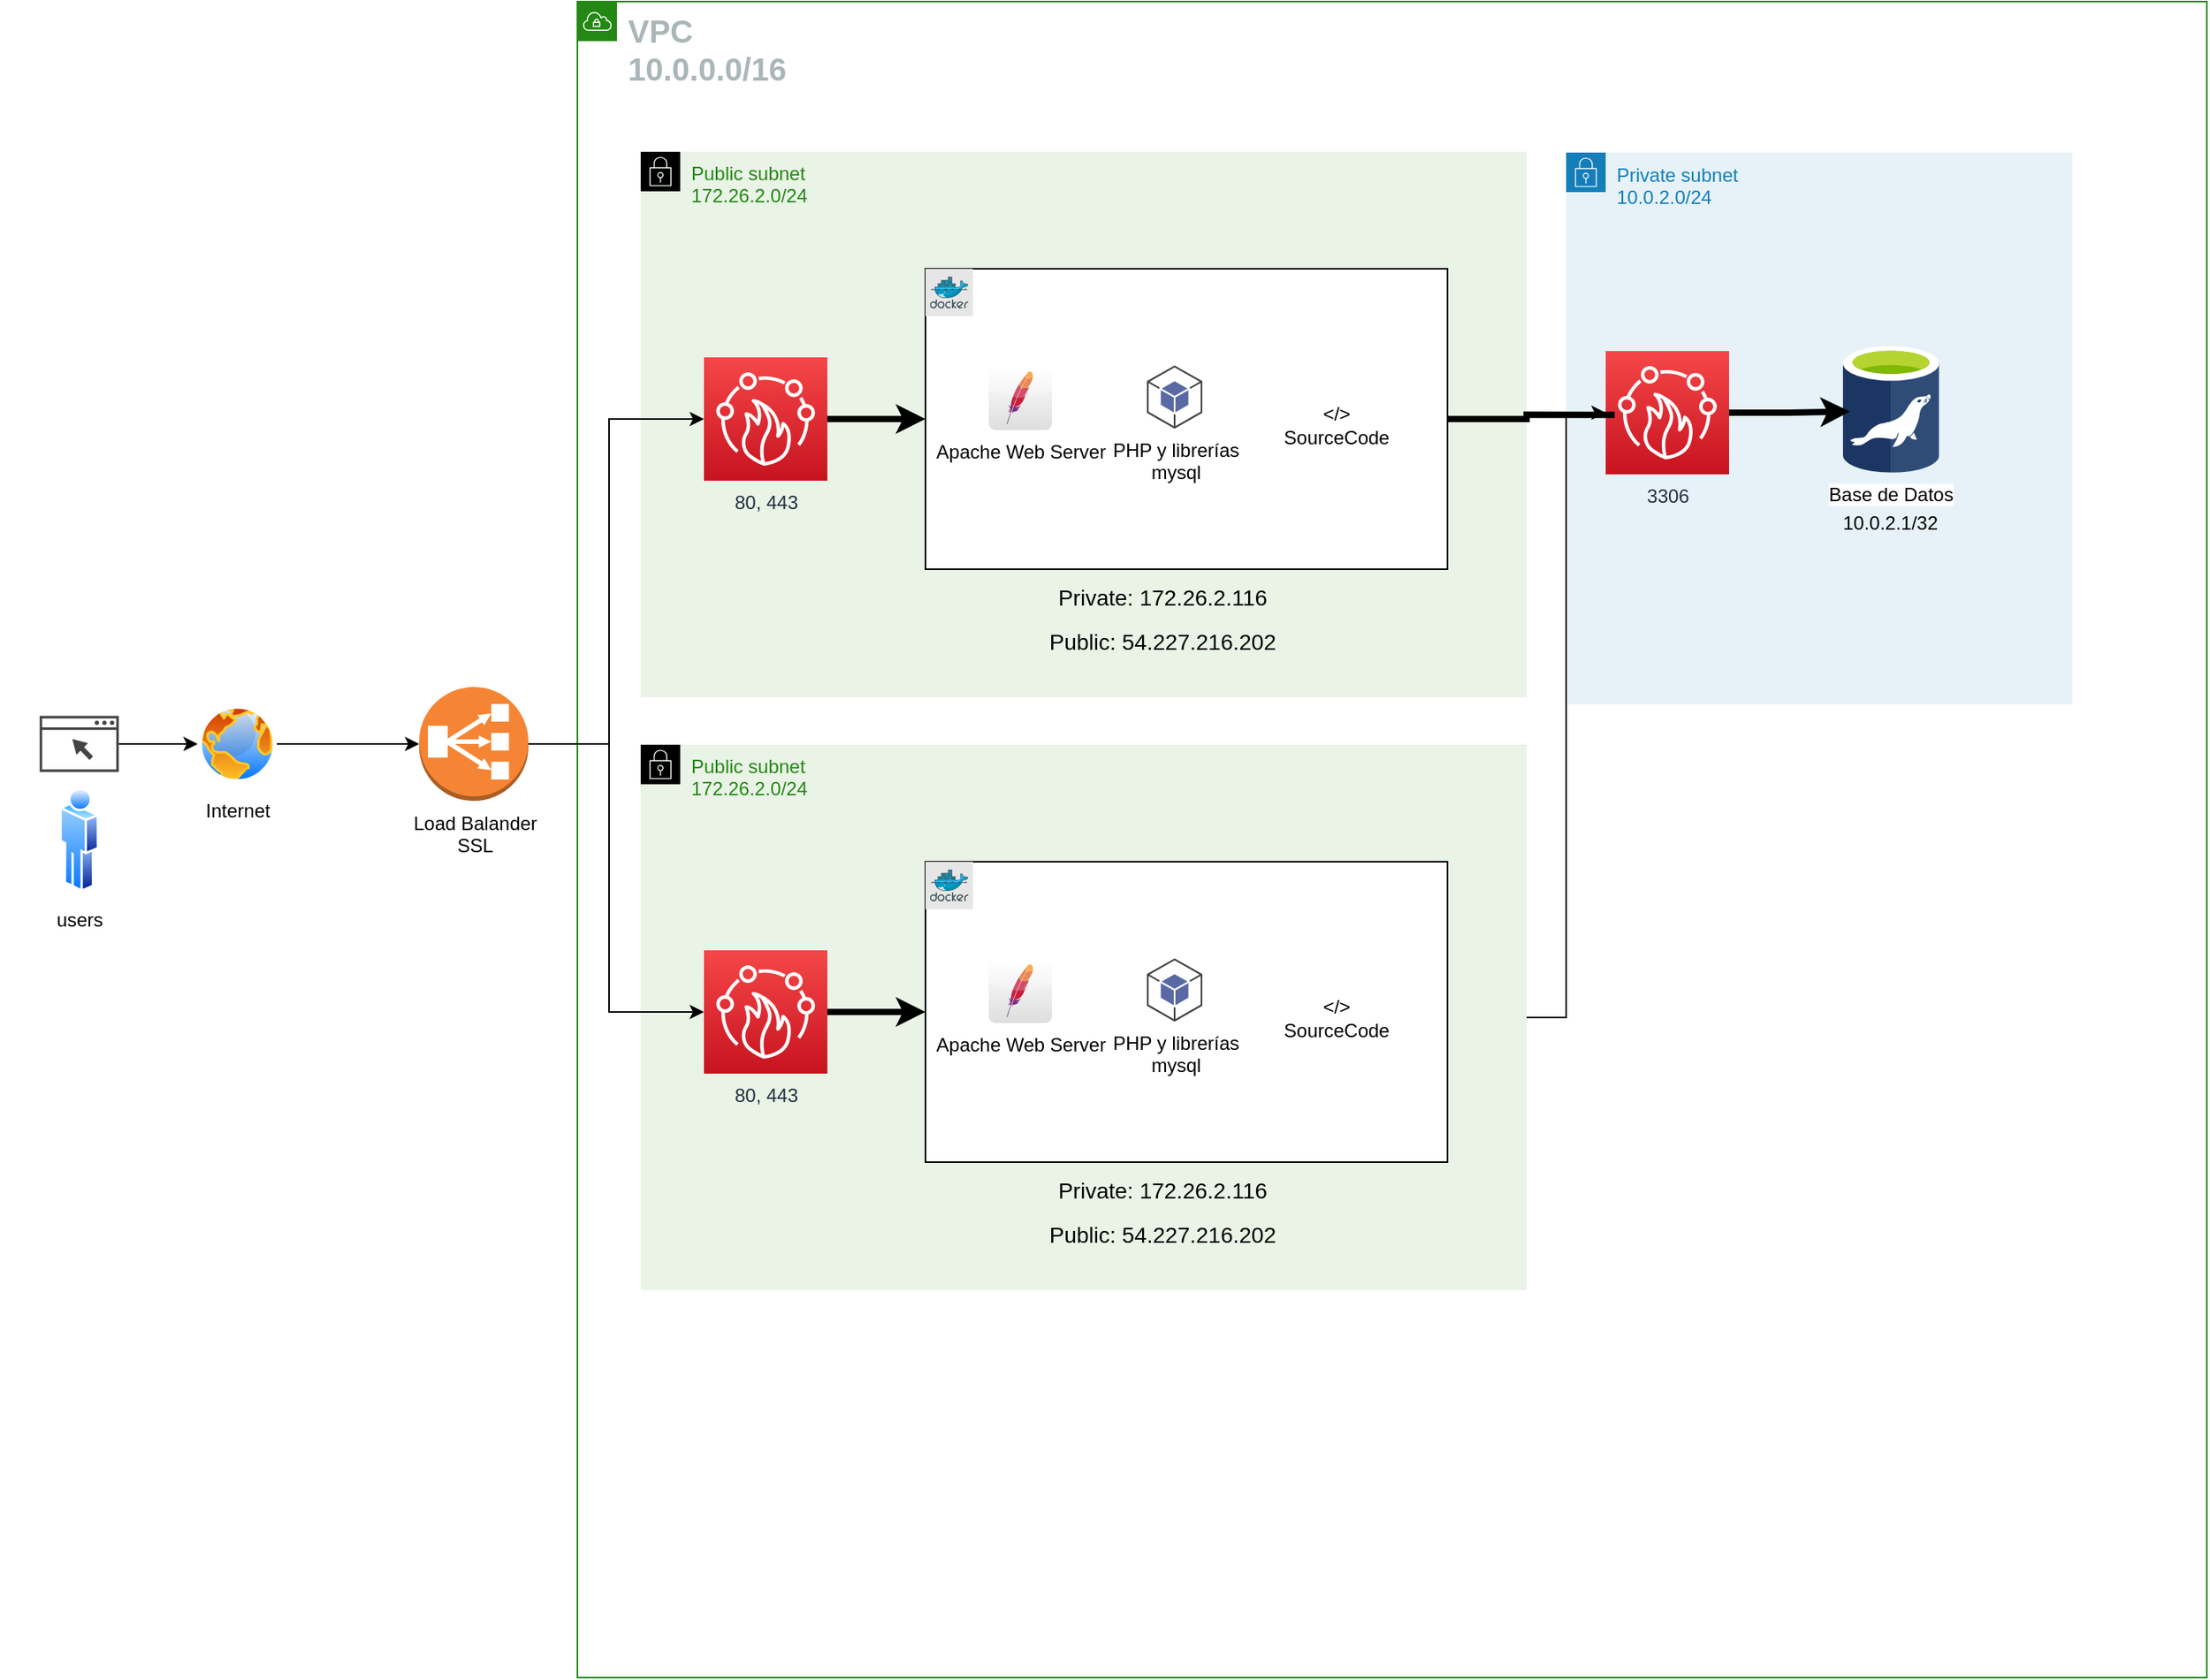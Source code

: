 <mxfile version="15.2.5" type="device"><diagram id="BoRSqmJWi5pQK8VqM6oZ" name="Page-1"><mxGraphModel dx="2071" dy="705" grid="1" gridSize="10" guides="1" tooltips="1" connect="1" arrows="1" fold="1" page="1" pageScale="1" pageWidth="850" pageHeight="1100" math="0" shadow="0"><root><mxCell id="0"/><mxCell id="1" parent="0"/><mxCell id="jgDnAC11wWcTsVqsEsnF-26" value="&lt;font style=&quot;font-size: 20px&quot;&gt;&lt;b&gt;VPC&amp;nbsp;&lt;br&gt;10.0.0.0/16&lt;br&gt;&lt;/b&gt;&lt;/font&gt;" style="points=[[0,0],[0.25,0],[0.5,0],[0.75,0],[1,0],[1,0.25],[1,0.5],[1,0.75],[1,1],[0.75,1],[0.5,1],[0.25,1],[0,1],[0,0.75],[0,0.5],[0,0.25]];outlineConnect=0;gradientColor=none;html=1;whiteSpace=wrap;fontSize=12;fontStyle=0;shape=mxgraph.aws4.group;grIcon=mxgraph.aws4.group_vpc;strokeColor=#248814;fillColor=none;verticalAlign=top;align=left;spacingLeft=30;fontColor=#AAB7B8;dashed=0;" parent="1" vertex="1"><mxGeometry x="-200" y="100" width="1030" height="1060" as="geometry"/></mxCell><mxCell id="jgDnAC11wWcTsVqsEsnF-28" value="Private subnet&lt;br&gt;10.0.2.0/24" style="points=[[0,0],[0.25,0],[0.5,0],[0.75,0],[1,0],[1,0.25],[1,0.5],[1,0.75],[1,1],[0.75,1],[0.5,1],[0.25,1],[0,1],[0,0.75],[0,0.5],[0,0.25]];outlineConnect=0;gradientColor=none;html=1;whiteSpace=wrap;fontSize=12;fontStyle=0;shape=mxgraph.aws4.group;grIcon=mxgraph.aws4.group_security_group;grStroke=0;strokeColor=#147EBA;fillColor=#E6F2F8;verticalAlign=top;align=left;spacingLeft=30;fontColor=#147EBA;dashed=0;" parent="1" vertex="1"><mxGeometry x="425" y="195.5" width="320" height="349" as="geometry"/></mxCell><mxCell id="jgDnAC11wWcTsVqsEsnF-27" value="Public subnet&lt;br&gt;172.26.2.0/24" style="points=[[0,0],[0.25,0],[0.5,0],[0.75,0],[1,0],[1,0.25],[1,0.5],[1,0.75],[1,1],[0.75,1],[0.5,1],[0.25,1],[0,1],[0,0.75],[0,0.5],[0,0.25]];outlineConnect=0;gradientColor=none;html=1;whiteSpace=wrap;fontSize=12;fontStyle=0;shape=mxgraph.aws4.group;grIcon=mxgraph.aws4.group_security_group;grStroke=0;strokeColor=default;fillColor=#E9F3E6;verticalAlign=top;align=left;spacingLeft=30;fontColor=#248814;dashed=0;" parent="1" vertex="1"><mxGeometry x="-160" y="195" width="560" height="345" as="geometry"/></mxCell><mxCell id="jgDnAC11wWcTsVqsEsnF-3" value="Base de Datos" style="sketch=0;aspect=fixed;html=1;points=[];align=center;image;fontSize=12;image=img/lib/mscae/aspect=fixed;html=1;perimeter=none;align=center;shadow=0;dashed=0;image;fontSize=12;image=img/lib/mscae/Azure_Database_for_MariaDB_servers.svg;" parent="1" vertex="1"><mxGeometry x="600" y="317.92" width="60.8" height="80" as="geometry"/></mxCell><mxCell id="jgDnAC11wWcTsVqsEsnF-15" style="edgeStyle=orthogonalEdgeStyle;rounded=0;orthogonalLoop=1;jettySize=auto;html=1;entryX=0.073;entryY=0.517;entryDx=0;entryDy=0;entryPerimeter=0;strokeWidth=4;startArrow=none;" parent="1" source="jgDnAC11wWcTsVqsEsnF-16" target="jgDnAC11wWcTsVqsEsnF-3" edge="1"><mxGeometry relative="1" as="geometry"/></mxCell><mxCell id="jgDnAC11wWcTsVqsEsnF-7" value="" style="rounded=0;whiteSpace=wrap;html=1;" parent="1" vertex="1"><mxGeometry x="20" y="269" width="330" height="190" as="geometry"/></mxCell><mxCell id="jgDnAC11wWcTsVqsEsnF-10" value="" style="group" parent="1" vertex="1" connectable="0"><mxGeometry x="100" y="270" width="30" height="30" as="geometry"/></mxCell><mxCell id="jgDnAC11wWcTsVqsEsnF-8" value="" style="whiteSpace=wrap;html=1;aspect=fixed;strokeColor=none;fillColor=#E6E6E6;" parent="jgDnAC11wWcTsVqsEsnF-10" vertex="1"><mxGeometry x="-80" y="-1" width="30" height="30" as="geometry"/></mxCell><mxCell id="jgDnAC11wWcTsVqsEsnF-9" value="" style="sketch=0;aspect=fixed;html=1;points=[];align=center;image;fontSize=12;image=img/lib/mscae/Docker.svg;" parent="jgDnAC11wWcTsVqsEsnF-10" vertex="1"><mxGeometry x="-77.19" y="4" width="24.39" height="20" as="geometry"/></mxCell><mxCell id="jgDnAC11wWcTsVqsEsnF-11" value="Apache Web Server" style="dashed=0;outlineConnect=0;html=1;align=center;labelPosition=center;verticalLabelPosition=bottom;verticalAlign=top;shape=mxgraph.webicons.apache;gradientColor=#DFDEDE" parent="1" vertex="1"><mxGeometry x="60" y="331" width="40" height="40" as="geometry"/></mxCell><mxCell id="jgDnAC11wWcTsVqsEsnF-12" value="PHP y librerías&lt;br&gt;mysql" style="outlineConnect=0;dashed=0;verticalLabelPosition=bottom;verticalAlign=top;align=center;html=1;shape=mxgraph.aws3.android;fillColor=#5A69A4;gradientColor=none;" parent="1" vertex="1"><mxGeometry x="160" y="330.08" width="35" height="40" as="geometry"/></mxCell><mxCell id="jgDnAC11wWcTsVqsEsnF-14" value="&amp;lt;/&amp;gt;&lt;br&gt;SourceCode" style="text;html=1;strokeColor=none;fillColor=none;align=center;verticalAlign=middle;whiteSpace=wrap;rounded=0;" parent="1" vertex="1"><mxGeometry x="260" y="357.5" width="40" height="20" as="geometry"/></mxCell><mxCell id="jgDnAC11wWcTsVqsEsnF-18" style="edgeStyle=orthogonalEdgeStyle;rounded=0;orthogonalLoop=1;jettySize=auto;html=1;strokeWidth=4;" parent="1" source="jgDnAC11wWcTsVqsEsnF-17" target="jgDnAC11wWcTsVqsEsnF-7" edge="1"><mxGeometry relative="1" as="geometry"/></mxCell><mxCell id="jgDnAC11wWcTsVqsEsnF-17" value="80, 443" style="sketch=0;points=[[0,0,0],[0.25,0,0],[0.5,0,0],[0.75,0,0],[1,0,0],[0,1,0],[0.25,1,0],[0.5,1,0],[0.75,1,0],[1,1,0],[0,0.25,0],[0,0.5,0],[0,0.75,0],[1,0.25,0],[1,0.5,0],[1,0.75,0]];outlineConnect=0;fontColor=#232F3E;gradientColor=#F54749;gradientDirection=north;fillColor=#C7131F;strokeColor=#ffffff;dashed=0;verticalLabelPosition=bottom;verticalAlign=top;align=center;html=1;fontSize=12;fontStyle=0;aspect=fixed;shape=mxgraph.aws4.resourceIcon;resIcon=mxgraph.aws4.firewall_manager;" parent="1" vertex="1"><mxGeometry x="-120" y="325" width="78" height="78" as="geometry"/></mxCell><mxCell id="jgDnAC11wWcTsVqsEsnF-23" value="" style="group" parent="1" vertex="1" connectable="0"><mxGeometry x="-564.9" y="540" width="100" height="67.84" as="geometry"/></mxCell><mxCell id="jgDnAC11wWcTsVqsEsnF-22" value="" style="sketch=0;pointerEvents=1;shadow=0;dashed=0;html=1;strokeColor=none;fillColor=#434445;aspect=fixed;labelPosition=center;verticalLabelPosition=bottom;verticalAlign=top;align=center;outlineConnect=0;shape=mxgraph.vvd.web_browser;" parent="jgDnAC11wWcTsVqsEsnF-23" vertex="1"><mxGeometry x="25" y="11.75" width="50" height="35.5" as="geometry"/></mxCell><mxCell id="64ScmCb2PVBdH5Ib0nDt-14" style="edgeStyle=orthogonalEdgeStyle;rounded=0;orthogonalLoop=1;jettySize=auto;html=1;" parent="1" source="jgDnAC11wWcTsVqsEsnF-25" target="64ScmCb2PVBdH5Ib0nDt-12" edge="1"><mxGeometry relative="1" as="geometry"/></mxCell><mxCell id="jgDnAC11wWcTsVqsEsnF-25" value="Internet" style="aspect=fixed;perimeter=ellipsePerimeter;html=1;align=center;shadow=0;dashed=0;spacingTop=3;image;image=img/lib/active_directory/internet_globe.svg;fillColor=#E6E6E6;" parent="1" vertex="1"><mxGeometry x="-440" y="544.5" width="50" height="50" as="geometry"/></mxCell><mxCell id="jgDnAC11wWcTsVqsEsnF-16" value="3306" style="sketch=0;points=[[0,0,0],[0.25,0,0],[0.5,0,0],[0.75,0,0],[1,0,0],[0,1,0],[0.25,1,0],[0.5,1,0],[0.75,1,0],[1,1,0],[0,0.25,0],[0,0.5,0],[0,0.75,0],[1,0.25,0],[1,0.5,0],[1,0.75,0]];outlineConnect=0;fontColor=#232F3E;gradientColor=#F54749;gradientDirection=north;fillColor=#C7131F;strokeColor=#ffffff;dashed=0;verticalLabelPosition=bottom;verticalAlign=top;align=center;html=1;fontSize=12;fontStyle=0;aspect=fixed;shape=mxgraph.aws4.resourceIcon;resIcon=mxgraph.aws4.firewall_manager;" parent="1" vertex="1"><mxGeometry x="450" y="321" width="78" height="78" as="geometry"/></mxCell><mxCell id="jgDnAC11wWcTsVqsEsnF-30" value="" style="edgeStyle=orthogonalEdgeStyle;rounded=0;orthogonalLoop=1;jettySize=auto;html=1;entryX=0.073;entryY=0.517;entryDx=0;entryDy=0;entryPerimeter=0;strokeWidth=4;endArrow=none;" parent="1" source="jgDnAC11wWcTsVqsEsnF-7" target="jgDnAC11wWcTsVqsEsnF-16" edge="1"><mxGeometry relative="1" as="geometry"><mxPoint x="350" y="364" as="sourcePoint"/><mxPoint x="734.438" y="366.36" as="targetPoint"/></mxGeometry></mxCell><mxCell id="jgDnAC11wWcTsVqsEsnF-31" value="&lt;h2 class=&quot;e1imiplj1 e1mjy41c0 css-7pubvv enfuobo0&quot; style=&quot;font-size: 14px&quot;&gt;&lt;font style=&quot;font-size: 14px ; font-weight: normal&quot;&gt;Private: 172.26.2.116&lt;/font&gt;&lt;/h2&gt;&lt;div style=&quot;font-size: 14px&quot;&gt;&lt;font style=&quot;font-size: 14px&quot;&gt;Public:&amp;nbsp;&lt;span&gt;54.227.216.202&lt;/span&gt;&lt;/font&gt;&lt;/div&gt;" style="text;html=1;strokeColor=none;fillColor=none;align=center;verticalAlign=middle;whiteSpace=wrap;rounded=0;" parent="1" vertex="1"><mxGeometry x="80" y="450" width="180" height="70" as="geometry"/></mxCell><mxCell id="jgDnAC11wWcTsVqsEsnF-32" value="10.0.2.1/32" style="text;html=1;strokeColor=none;fillColor=none;align=center;verticalAlign=middle;whiteSpace=wrap;rounded=0;" parent="1" vertex="1"><mxGeometry x="610.4" y="420" width="40" height="20" as="geometry"/></mxCell><mxCell id="64ScmCb2PVBdH5Ib0nDt-21" style="edgeStyle=orthogonalEdgeStyle;rounded=0;orthogonalLoop=1;jettySize=auto;html=1;entryX=0;entryY=0.5;entryDx=0;entryDy=0;entryPerimeter=0;" parent="1" source="64ScmCb2PVBdH5Ib0nDt-1" target="jgDnAC11wWcTsVqsEsnF-16" edge="1"><mxGeometry relative="1" as="geometry"/></mxCell><mxCell id="64ScmCb2PVBdH5Ib0nDt-1" value="Public subnet&lt;br&gt;172.26.2.0/24" style="points=[[0,0],[0.25,0],[0.5,0],[0.75,0],[1,0],[1,0.25],[1,0.5],[1,0.75],[1,1],[0.75,1],[0.5,1],[0.25,1],[0,1],[0,0.75],[0,0.5],[0,0.25]];outlineConnect=0;gradientColor=none;html=1;whiteSpace=wrap;fontSize=12;fontStyle=0;shape=mxgraph.aws4.group;grIcon=mxgraph.aws4.group_security_group;grStroke=0;strokeColor=default;fillColor=#E9F3E6;verticalAlign=top;align=left;spacingLeft=30;fontColor=#248814;dashed=0;" parent="1" vertex="1"><mxGeometry x="-160" y="570" width="560" height="345" as="geometry"/></mxCell><mxCell id="64ScmCb2PVBdH5Ib0nDt-2" value="" style="rounded=0;whiteSpace=wrap;html=1;" parent="1" vertex="1"><mxGeometry x="20" y="644" width="330" height="190" as="geometry"/></mxCell><mxCell id="64ScmCb2PVBdH5Ib0nDt-3" value="" style="group" parent="1" vertex="1" connectable="0"><mxGeometry x="100" y="645" width="30" height="30" as="geometry"/></mxCell><mxCell id="64ScmCb2PVBdH5Ib0nDt-4" value="" style="whiteSpace=wrap;html=1;aspect=fixed;strokeColor=none;fillColor=#E6E6E6;" parent="64ScmCb2PVBdH5Ib0nDt-3" vertex="1"><mxGeometry x="-80" y="-1" width="30" height="30" as="geometry"/></mxCell><mxCell id="64ScmCb2PVBdH5Ib0nDt-5" value="" style="sketch=0;aspect=fixed;html=1;points=[];align=center;image;fontSize=12;image=img/lib/mscae/Docker.svg;" parent="64ScmCb2PVBdH5Ib0nDt-3" vertex="1"><mxGeometry x="-77.19" y="4" width="24.39" height="20" as="geometry"/></mxCell><mxCell id="64ScmCb2PVBdH5Ib0nDt-6" value="Apache Web Server" style="dashed=0;outlineConnect=0;html=1;align=center;labelPosition=center;verticalLabelPosition=bottom;verticalAlign=top;shape=mxgraph.webicons.apache;gradientColor=#DFDEDE" parent="1" vertex="1"><mxGeometry x="60" y="706" width="40" height="40" as="geometry"/></mxCell><mxCell id="64ScmCb2PVBdH5Ib0nDt-7" value="PHP y librerías&lt;br&gt;mysql" style="outlineConnect=0;dashed=0;verticalLabelPosition=bottom;verticalAlign=top;align=center;html=1;shape=mxgraph.aws3.android;fillColor=#5A69A4;gradientColor=none;" parent="1" vertex="1"><mxGeometry x="160" y="705.08" width="35" height="40" as="geometry"/></mxCell><mxCell id="64ScmCb2PVBdH5Ib0nDt-8" value="&amp;lt;/&amp;gt;&lt;br&gt;SourceCode" style="text;html=1;strokeColor=none;fillColor=none;align=center;verticalAlign=middle;whiteSpace=wrap;rounded=0;" parent="1" vertex="1"><mxGeometry x="260" y="732.5" width="40" height="20" as="geometry"/></mxCell><mxCell id="64ScmCb2PVBdH5Ib0nDt-9" style="edgeStyle=orthogonalEdgeStyle;rounded=0;orthogonalLoop=1;jettySize=auto;html=1;strokeWidth=4;" parent="1" source="64ScmCb2PVBdH5Ib0nDt-10" target="64ScmCb2PVBdH5Ib0nDt-2" edge="1"><mxGeometry relative="1" as="geometry"/></mxCell><mxCell id="64ScmCb2PVBdH5Ib0nDt-10" value="80, 443" style="sketch=0;points=[[0,0,0],[0.25,0,0],[0.5,0,0],[0.75,0,0],[1,0,0],[0,1,0],[0.25,1,0],[0.5,1,0],[0.75,1,0],[1,1,0],[0,0.25,0],[0,0.5,0],[0,0.75,0],[1,0.25,0],[1,0.5,0],[1,0.75,0]];outlineConnect=0;fontColor=#232F3E;gradientColor=#F54749;gradientDirection=north;fillColor=#C7131F;strokeColor=#ffffff;dashed=0;verticalLabelPosition=bottom;verticalAlign=top;align=center;html=1;fontSize=12;fontStyle=0;aspect=fixed;shape=mxgraph.aws4.resourceIcon;resIcon=mxgraph.aws4.firewall_manager;" parent="1" vertex="1"><mxGeometry x="-120" y="700" width="78" height="78" as="geometry"/></mxCell><mxCell id="64ScmCb2PVBdH5Ib0nDt-11" value="&lt;h2 class=&quot;e1imiplj1 e1mjy41c0 css-7pubvv enfuobo0&quot; style=&quot;font-size: 14px&quot;&gt;&lt;font style=&quot;font-size: 14px ; font-weight: normal&quot;&gt;Private: 172.26.2.116&lt;/font&gt;&lt;/h2&gt;&lt;div style=&quot;font-size: 14px&quot;&gt;&lt;font style=&quot;font-size: 14px&quot;&gt;Public:&amp;nbsp;&lt;span&gt;54.227.216.202&lt;/span&gt;&lt;/font&gt;&lt;/div&gt;" style="text;html=1;strokeColor=none;fillColor=none;align=center;verticalAlign=middle;whiteSpace=wrap;rounded=0;" parent="1" vertex="1"><mxGeometry x="80" y="825" width="180" height="70" as="geometry"/></mxCell><mxCell id="64ScmCb2PVBdH5Ib0nDt-15" style="edgeStyle=orthogonalEdgeStyle;rounded=0;orthogonalLoop=1;jettySize=auto;html=1;entryX=0;entryY=0.5;entryDx=0;entryDy=0;entryPerimeter=0;" parent="1" source="64ScmCb2PVBdH5Ib0nDt-12" target="jgDnAC11wWcTsVqsEsnF-17" edge="1"><mxGeometry relative="1" as="geometry"><Array as="points"><mxPoint x="-180" y="569"/><mxPoint x="-180" y="364"/></Array></mxGeometry></mxCell><mxCell id="64ScmCb2PVBdH5Ib0nDt-17" style="edgeStyle=orthogonalEdgeStyle;rounded=0;orthogonalLoop=1;jettySize=auto;html=1;entryX=0;entryY=0.5;entryDx=0;entryDy=0;entryPerimeter=0;" parent="1" source="64ScmCb2PVBdH5Ib0nDt-12" target="64ScmCb2PVBdH5Ib0nDt-10" edge="1"><mxGeometry relative="1" as="geometry"><Array as="points"><mxPoint x="-180" y="569"/><mxPoint x="-180" y="739"/></Array></mxGeometry></mxCell><mxCell id="64ScmCb2PVBdH5Ib0nDt-12" value="Load Balander&lt;br&gt;SSL&lt;br&gt;" style="outlineConnect=0;dashed=0;verticalLabelPosition=bottom;verticalAlign=top;align=center;html=1;shape=mxgraph.aws3.classic_load_balancer;fillColor=#F58534;gradientColor=none;" parent="1" vertex="1"><mxGeometry x="-300" y="533.5" width="69" height="72" as="geometry"/></mxCell><mxCell id="jgDnAC11wWcTsVqsEsnF-21" value="users" style="aspect=fixed;perimeter=ellipsePerimeter;html=1;align=center;shadow=0;dashed=0;spacingTop=3;image;image=img/lib/active_directory/user.svg;fillColor=#E6E6E6;" parent="1" vertex="1"><mxGeometry x="-527.45" y="596.08" width="25.1" height="67.84" as="geometry"/></mxCell><mxCell id="64ScmCb2PVBdH5Ib0nDt-13" style="edgeStyle=orthogonalEdgeStyle;rounded=0;orthogonalLoop=1;jettySize=auto;html=1;" parent="1" source="jgDnAC11wWcTsVqsEsnF-22" target="jgDnAC11wWcTsVqsEsnF-25" edge="1"><mxGeometry relative="1" as="geometry"/></mxCell></root></mxGraphModel></diagram></mxfile>